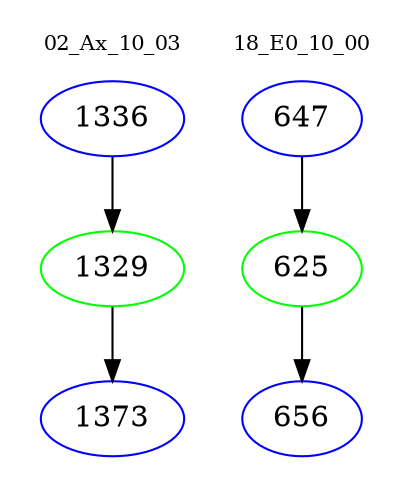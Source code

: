 digraph{
subgraph cluster_0 {
color = white
label = "02_Ax_10_03";
fontsize=10;
T0_1336 [label="1336", color="blue"]
T0_1336 -> T0_1329 [color="black"]
T0_1329 [label="1329", color="green"]
T0_1329 -> T0_1373 [color="black"]
T0_1373 [label="1373", color="blue"]
}
subgraph cluster_1 {
color = white
label = "18_E0_10_00";
fontsize=10;
T1_647 [label="647", color="blue"]
T1_647 -> T1_625 [color="black"]
T1_625 [label="625", color="green"]
T1_625 -> T1_656 [color="black"]
T1_656 [label="656", color="blue"]
}
}
